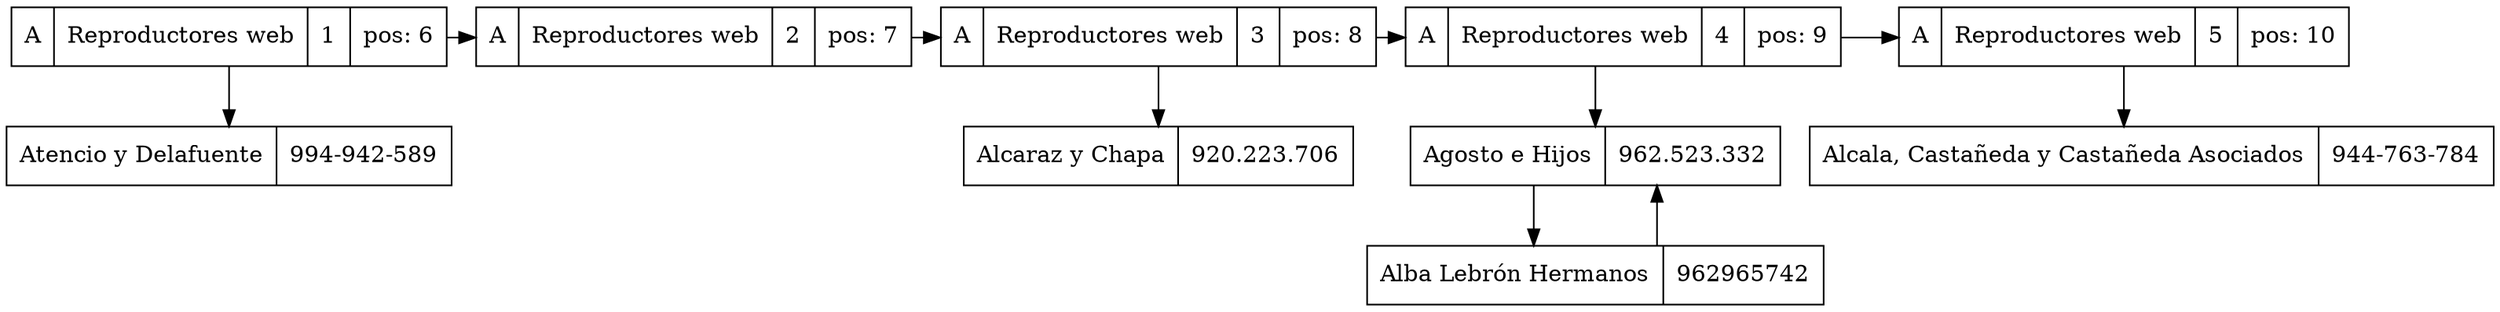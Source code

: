 digraph G{
node[shape="box" shape="record"]
graph[splines="ortho"]
node5[label="A|Reproductores web|1|pos: 6"];
node0xc000047440[label="Atencio y Delafuente|994-942-589"];
node5->node0xc000047440;
node5->node6;
node6[label="A|Reproductores web|2|pos: 7"];
node6->node7;
node7[label="A|Reproductores web|3|pos: 8"];
node0xc0000474a0[label="Alcaraz y Chapa|920.223.706"];
node7->node0xc0000474a0;
node7->node8;
node8[label="A|Reproductores web|4|pos: 9"];
node0xc000047500[label="Agosto e Hijos|962.523.332"];
node8->node0xc000047500;
node0xc000047560[label="Alba Lebrón Hermanos|962965742"];
node0xc000047500->node0xc000047560;
node0xc000047560->node0xc000047500;
node8->node9;
node9[label="A|Reproductores web|5|pos: 10"];
node0xc0000475c0[label="Alcala, Castañeda y Castañeda Asociados|944-763-784"];
node9->node0xc0000475c0;
{rank="same"; node5; node6; node7; node8; node9}
}
